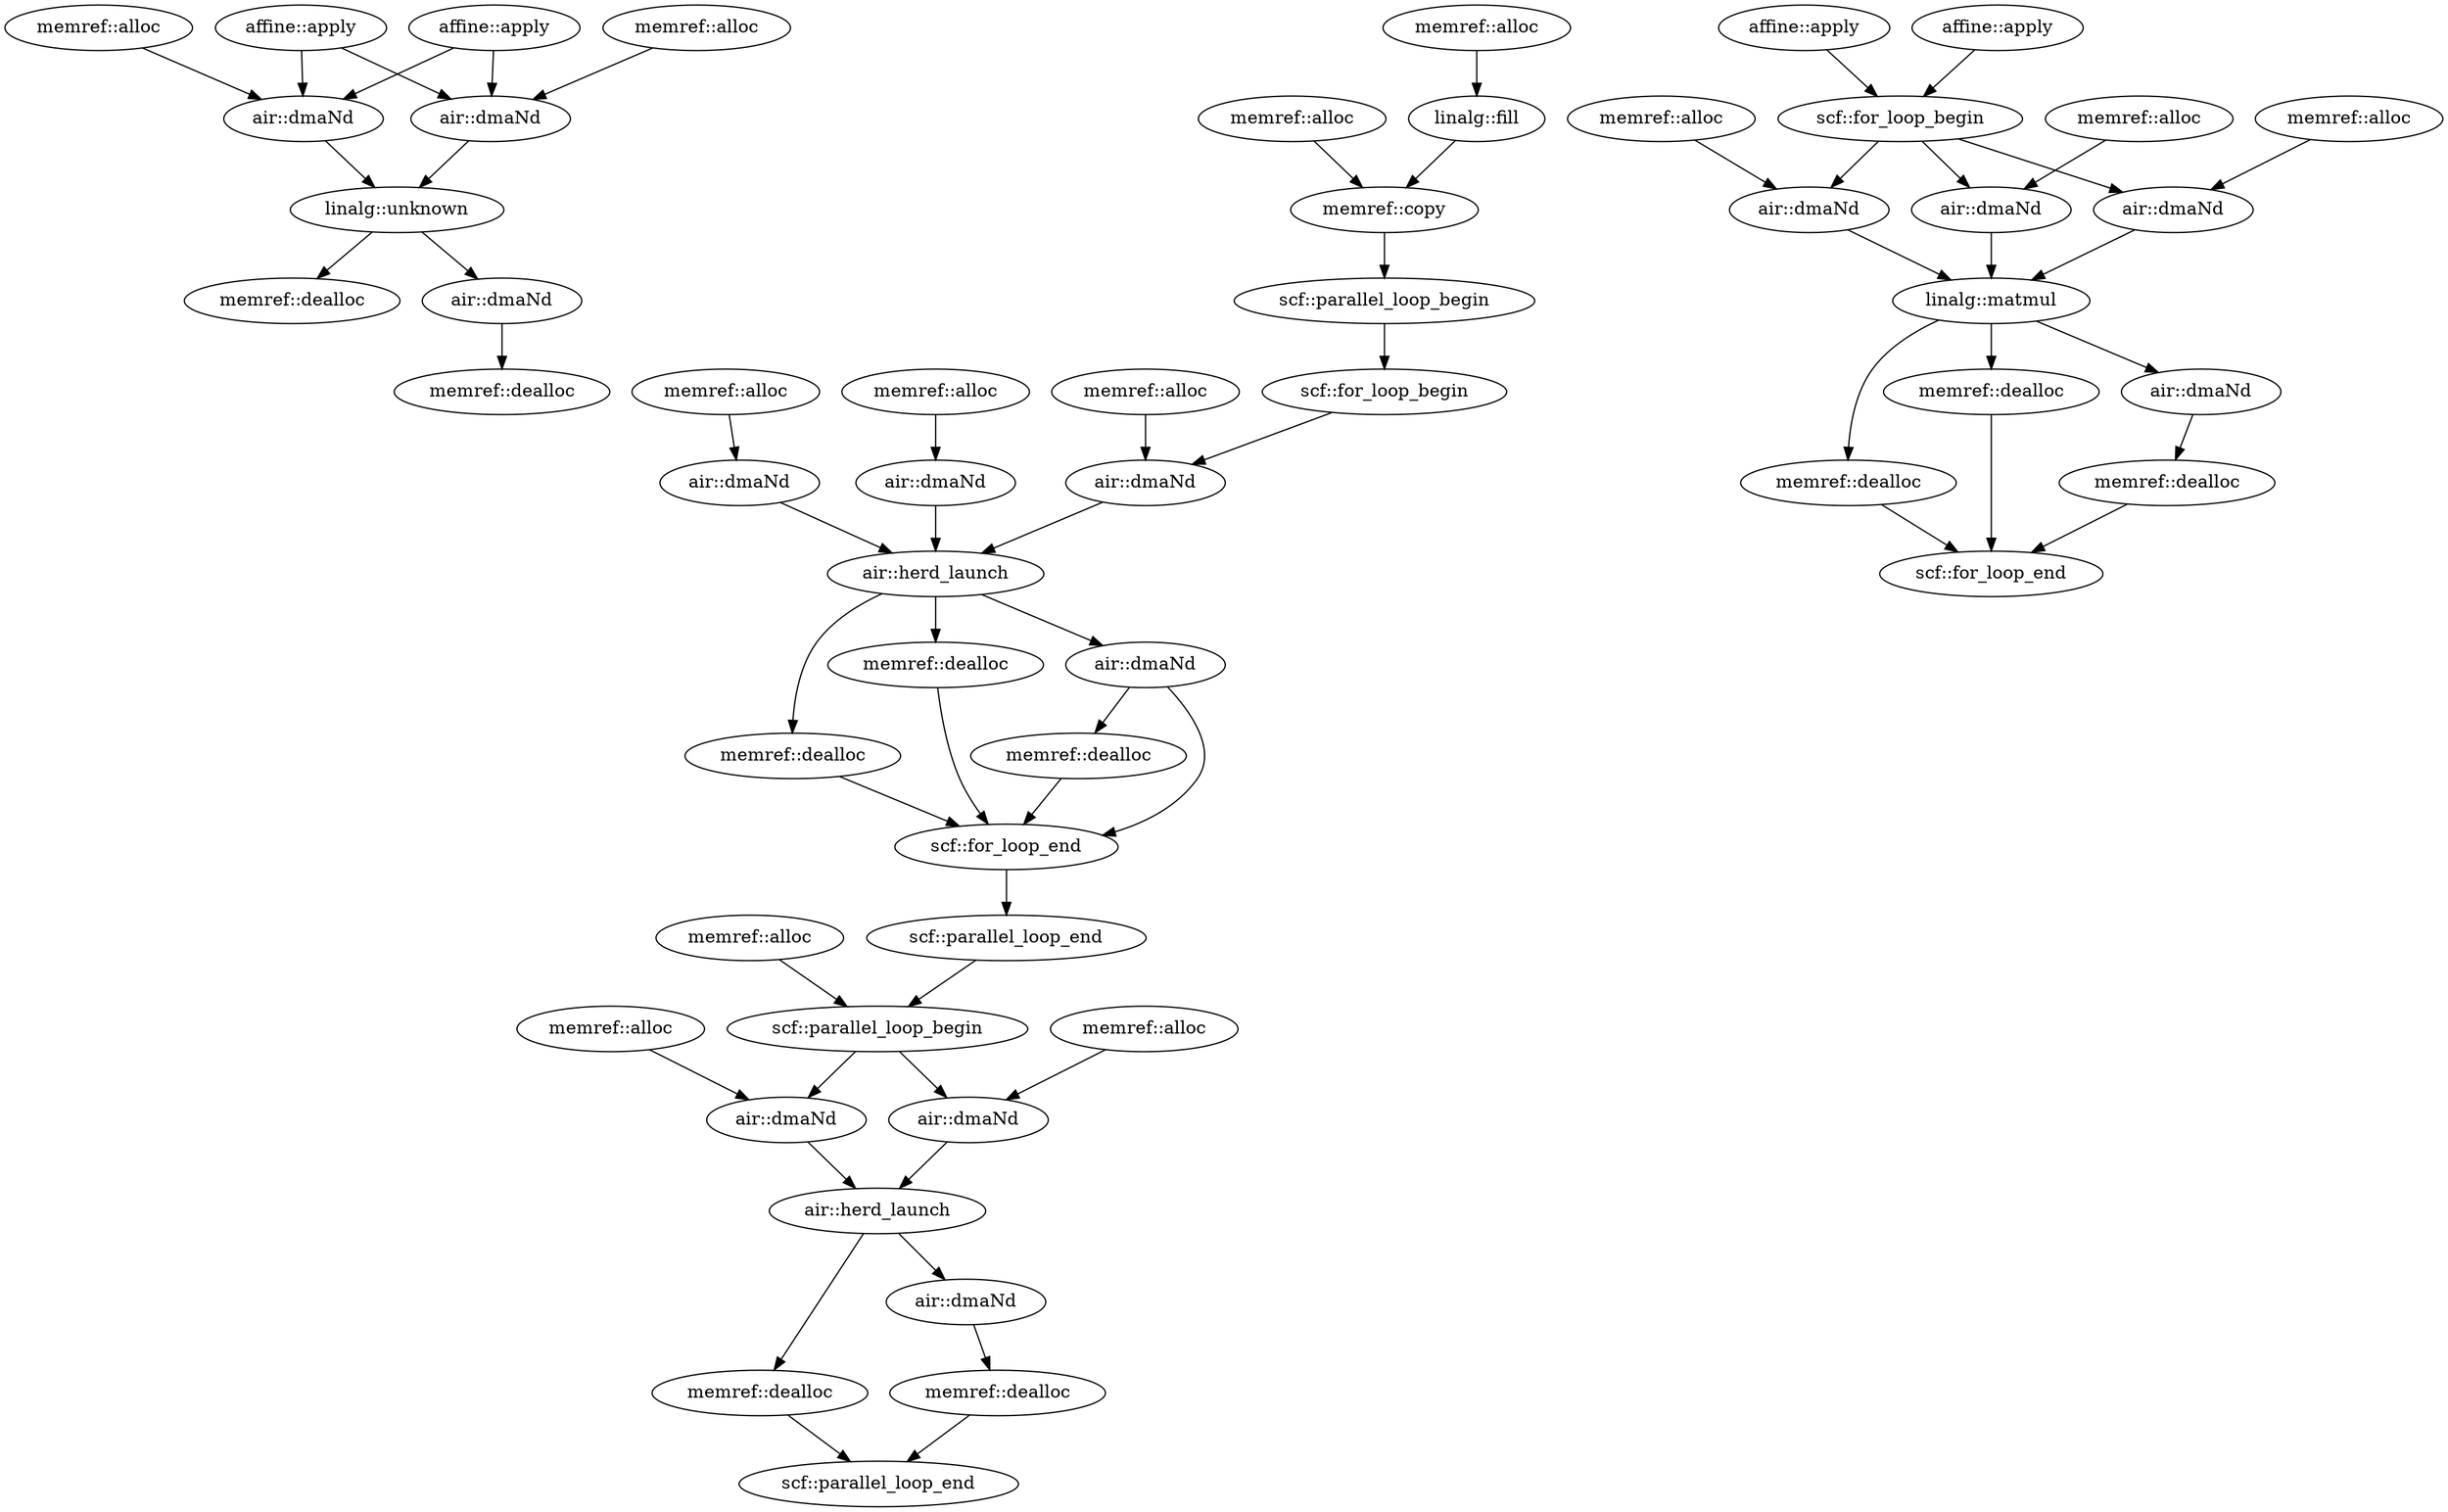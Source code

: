 digraph G {
0[label="memref::alloc"];
1[label="memref::alloc"];
2[label="affine::apply"];
3[label="affine::apply"];
4[label="air::dmaNd"];
5[label="air::dmaNd"];
6[label="linalg::unknown"];
7[label="memref::dealloc"];
8[label="air::dmaNd"];
9[label="memref::dealloc"];
10[label="memref::alloc"];
11[label="memref::alloc"];
12[label="memref::alloc"];
13[label="air::dmaNd"];
14[label="memref::alloc"];
15[label="memref::alloc"];
16[label="memref::alloc"];
17[label="affine::apply"];
18[label="air::dmaNd"];
19[label="affine::apply"];
20[label="air::dmaNd"];
21[label="air::dmaNd"];
22[label="linalg::matmul"];
23[label="memref::dealloc"];
24[label="memref::dealloc"];
25[label="air::dmaNd"];
26[label="memref::dealloc"];
27[label="memref::alloc"];
28[label="memref::alloc"];
29[label="air::dmaNd"];
30[label="memref::alloc"];
31[label="air::dmaNd"];
32[label="memref::alloc"];
33[label="memref::alloc"];
34[label="linalg::fill"];
35[label="memref::copy"];
36[label="air::dmaNd"];
37[label="air::herd_launch"];
38[label="memref::dealloc"];
39[label="memref::dealloc"];
40[label="air::dmaNd"];
41[label="air::dmaNd"];
42[label="air::herd_launch"];
43[label="memref::dealloc"];
44[label="air::dmaNd"];
45[label="memref::dealloc"];
46[label="memref::dealloc"];
47[label="scf::for_loop_end"];
48[label="scf::for_loop_begin"];
49[label="scf::for_loop_end"];
50[label="scf::for_loop_begin"];
51[label="scf::parallel_loop_end"];
52[label="scf::parallel_loop_begin"];
53[label="scf::parallel_loop_end"];
54[label="scf::parallel_loop_begin"];
44->45 ;
42->43 ;
42->44 ;
41->42 ;
40->46 ;
37->38 ;
37->39 ;
37->40 ;
36->37 ;
34->35 ;
33->34 ;
32->35 ;
31->37 ;
30->31 ;
29->37 ;
28->29 ;
27->36 ;
25->26 ;
22->23 ;
22->24 ;
22->25 ;
21->22 ;
20->22 ;
18->22 ;
16->21 ;
15->18 ;
14->20 ;
13->42 ;
11->41 ;
10->13 ;
8->9 ;
6->7 ;
6->8 ;
5->6 ;
4->6 ;
3->4 ;
3->5 ;
2->4 ;
2->5 ;
1->5 ;
0->4 ;
24->47 ;
23->47 ;
26->47 ;
19->48 ;
48->20 ;
48->21 ;
17->48 ;
48->18 ;
39->49 ;
38->49 ;
46->49 ;
50->36 ;
40->49 ;
49->51 ;
35->52 ;
52->50 ;
43->53 ;
45->53 ;
51->54 ;
54->41 ;
12->54 ;
54->13 ;
}

